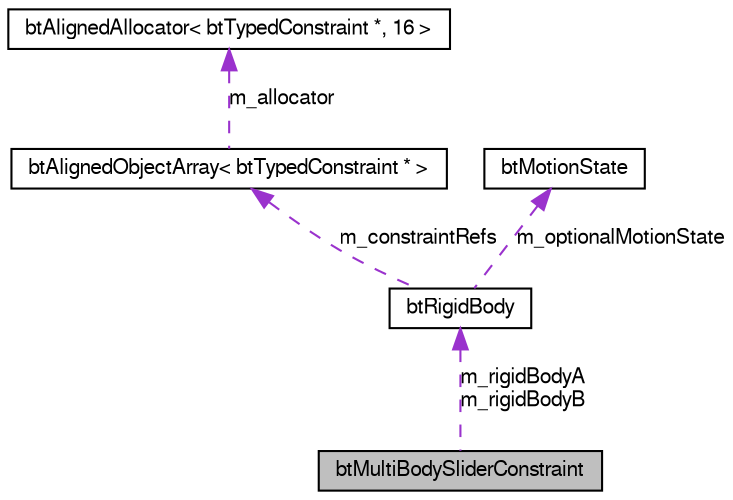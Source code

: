 digraph G
{
  bgcolor="transparent";
  edge [fontname="FreeSans",fontsize=10,labelfontname="FreeSans",labelfontsize=10];
  node [fontname="FreeSans",fontsize=10,shape=record];
  Node1 [label="btMultiBodySliderConstraint",height=0.2,width=0.4,color="black", fillcolor="grey75", style="filled" fontcolor="black"];
  Node2 -> Node1 [dir=back,color="darkorchid3",fontsize=10,style="dashed",label="m_rigidBodyA\nm_rigidBodyB"];
  Node2 [label="btRigidBody",height=0.2,width=0.4,color="black",URL="$classbt_rigid_body.html"];
  Node3 -> Node2 [dir=back,color="darkorchid3",fontsize=10,style="dashed",label="m_constraintRefs"];
  Node3 [label="btAlignedObjectArray\< btTypedConstraint * \>",height=0.2,width=0.4,color="black",URL="$classbt_aligned_object_array.html"];
  Node4 -> Node3 [dir=back,color="darkorchid3",fontsize=10,style="dashed",label="m_allocator"];
  Node4 [label="btAlignedAllocator\< btTypedConstraint *, 16 \>",height=0.2,width=0.4,color="black",URL="$classbt_aligned_allocator.html"];
  Node5 -> Node2 [dir=back,color="darkorchid3",fontsize=10,style="dashed",label="m_optionalMotionState"];
  Node5 [label="btMotionState",height=0.2,width=0.4,color="black",URL="$classbt_motion_state.html"];
}
